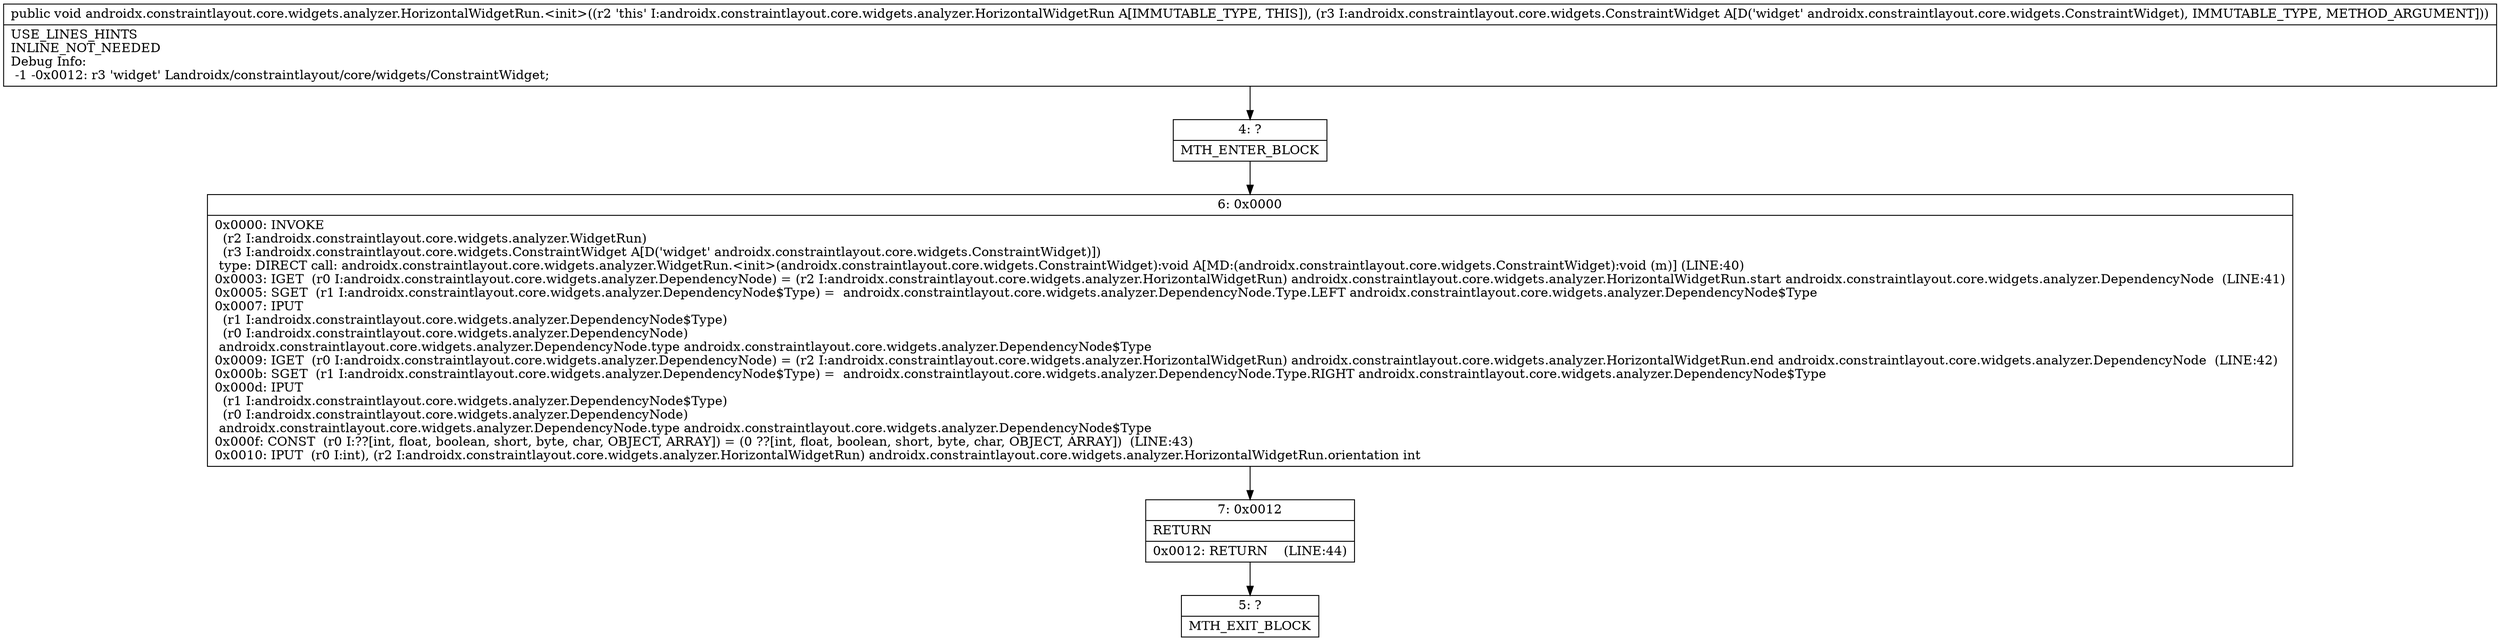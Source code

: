 digraph "CFG forandroidx.constraintlayout.core.widgets.analyzer.HorizontalWidgetRun.\<init\>(Landroidx\/constraintlayout\/core\/widgets\/ConstraintWidget;)V" {
Node_4 [shape=record,label="{4\:\ ?|MTH_ENTER_BLOCK\l}"];
Node_6 [shape=record,label="{6\:\ 0x0000|0x0000: INVOKE  \l  (r2 I:androidx.constraintlayout.core.widgets.analyzer.WidgetRun)\l  (r3 I:androidx.constraintlayout.core.widgets.ConstraintWidget A[D('widget' androidx.constraintlayout.core.widgets.ConstraintWidget)])\l type: DIRECT call: androidx.constraintlayout.core.widgets.analyzer.WidgetRun.\<init\>(androidx.constraintlayout.core.widgets.ConstraintWidget):void A[MD:(androidx.constraintlayout.core.widgets.ConstraintWidget):void (m)] (LINE:40)\l0x0003: IGET  (r0 I:androidx.constraintlayout.core.widgets.analyzer.DependencyNode) = (r2 I:androidx.constraintlayout.core.widgets.analyzer.HorizontalWidgetRun) androidx.constraintlayout.core.widgets.analyzer.HorizontalWidgetRun.start androidx.constraintlayout.core.widgets.analyzer.DependencyNode  (LINE:41)\l0x0005: SGET  (r1 I:androidx.constraintlayout.core.widgets.analyzer.DependencyNode$Type) =  androidx.constraintlayout.core.widgets.analyzer.DependencyNode.Type.LEFT androidx.constraintlayout.core.widgets.analyzer.DependencyNode$Type \l0x0007: IPUT  \l  (r1 I:androidx.constraintlayout.core.widgets.analyzer.DependencyNode$Type)\l  (r0 I:androidx.constraintlayout.core.widgets.analyzer.DependencyNode)\l androidx.constraintlayout.core.widgets.analyzer.DependencyNode.type androidx.constraintlayout.core.widgets.analyzer.DependencyNode$Type \l0x0009: IGET  (r0 I:androidx.constraintlayout.core.widgets.analyzer.DependencyNode) = (r2 I:androidx.constraintlayout.core.widgets.analyzer.HorizontalWidgetRun) androidx.constraintlayout.core.widgets.analyzer.HorizontalWidgetRun.end androidx.constraintlayout.core.widgets.analyzer.DependencyNode  (LINE:42)\l0x000b: SGET  (r1 I:androidx.constraintlayout.core.widgets.analyzer.DependencyNode$Type) =  androidx.constraintlayout.core.widgets.analyzer.DependencyNode.Type.RIGHT androidx.constraintlayout.core.widgets.analyzer.DependencyNode$Type \l0x000d: IPUT  \l  (r1 I:androidx.constraintlayout.core.widgets.analyzer.DependencyNode$Type)\l  (r0 I:androidx.constraintlayout.core.widgets.analyzer.DependencyNode)\l androidx.constraintlayout.core.widgets.analyzer.DependencyNode.type androidx.constraintlayout.core.widgets.analyzer.DependencyNode$Type \l0x000f: CONST  (r0 I:??[int, float, boolean, short, byte, char, OBJECT, ARRAY]) = (0 ??[int, float, boolean, short, byte, char, OBJECT, ARRAY])  (LINE:43)\l0x0010: IPUT  (r0 I:int), (r2 I:androidx.constraintlayout.core.widgets.analyzer.HorizontalWidgetRun) androidx.constraintlayout.core.widgets.analyzer.HorizontalWidgetRun.orientation int \l}"];
Node_7 [shape=record,label="{7\:\ 0x0012|RETURN\l|0x0012: RETURN    (LINE:44)\l}"];
Node_5 [shape=record,label="{5\:\ ?|MTH_EXIT_BLOCK\l}"];
MethodNode[shape=record,label="{public void androidx.constraintlayout.core.widgets.analyzer.HorizontalWidgetRun.\<init\>((r2 'this' I:androidx.constraintlayout.core.widgets.analyzer.HorizontalWidgetRun A[IMMUTABLE_TYPE, THIS]), (r3 I:androidx.constraintlayout.core.widgets.ConstraintWidget A[D('widget' androidx.constraintlayout.core.widgets.ConstraintWidget), IMMUTABLE_TYPE, METHOD_ARGUMENT]))  | USE_LINES_HINTS\lINLINE_NOT_NEEDED\lDebug Info:\l  \-1 \-0x0012: r3 'widget' Landroidx\/constraintlayout\/core\/widgets\/ConstraintWidget;\l}"];
MethodNode -> Node_4;Node_4 -> Node_6;
Node_6 -> Node_7;
Node_7 -> Node_5;
}

